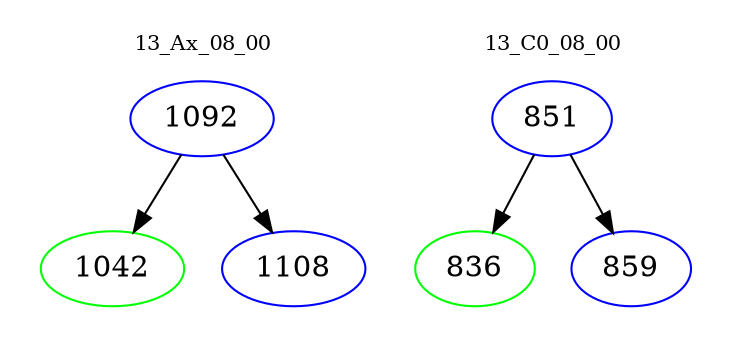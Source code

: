 digraph{
subgraph cluster_0 {
color = white
label = "13_Ax_08_00";
fontsize=10;
T0_1092 [label="1092", color="blue"]
T0_1092 -> T0_1042 [color="black"]
T0_1042 [label="1042", color="green"]
T0_1092 -> T0_1108 [color="black"]
T0_1108 [label="1108", color="blue"]
}
subgraph cluster_1 {
color = white
label = "13_C0_08_00";
fontsize=10;
T1_851 [label="851", color="blue"]
T1_851 -> T1_836 [color="black"]
T1_836 [label="836", color="green"]
T1_851 -> T1_859 [color="black"]
T1_859 [label="859", color="blue"]
}
}
